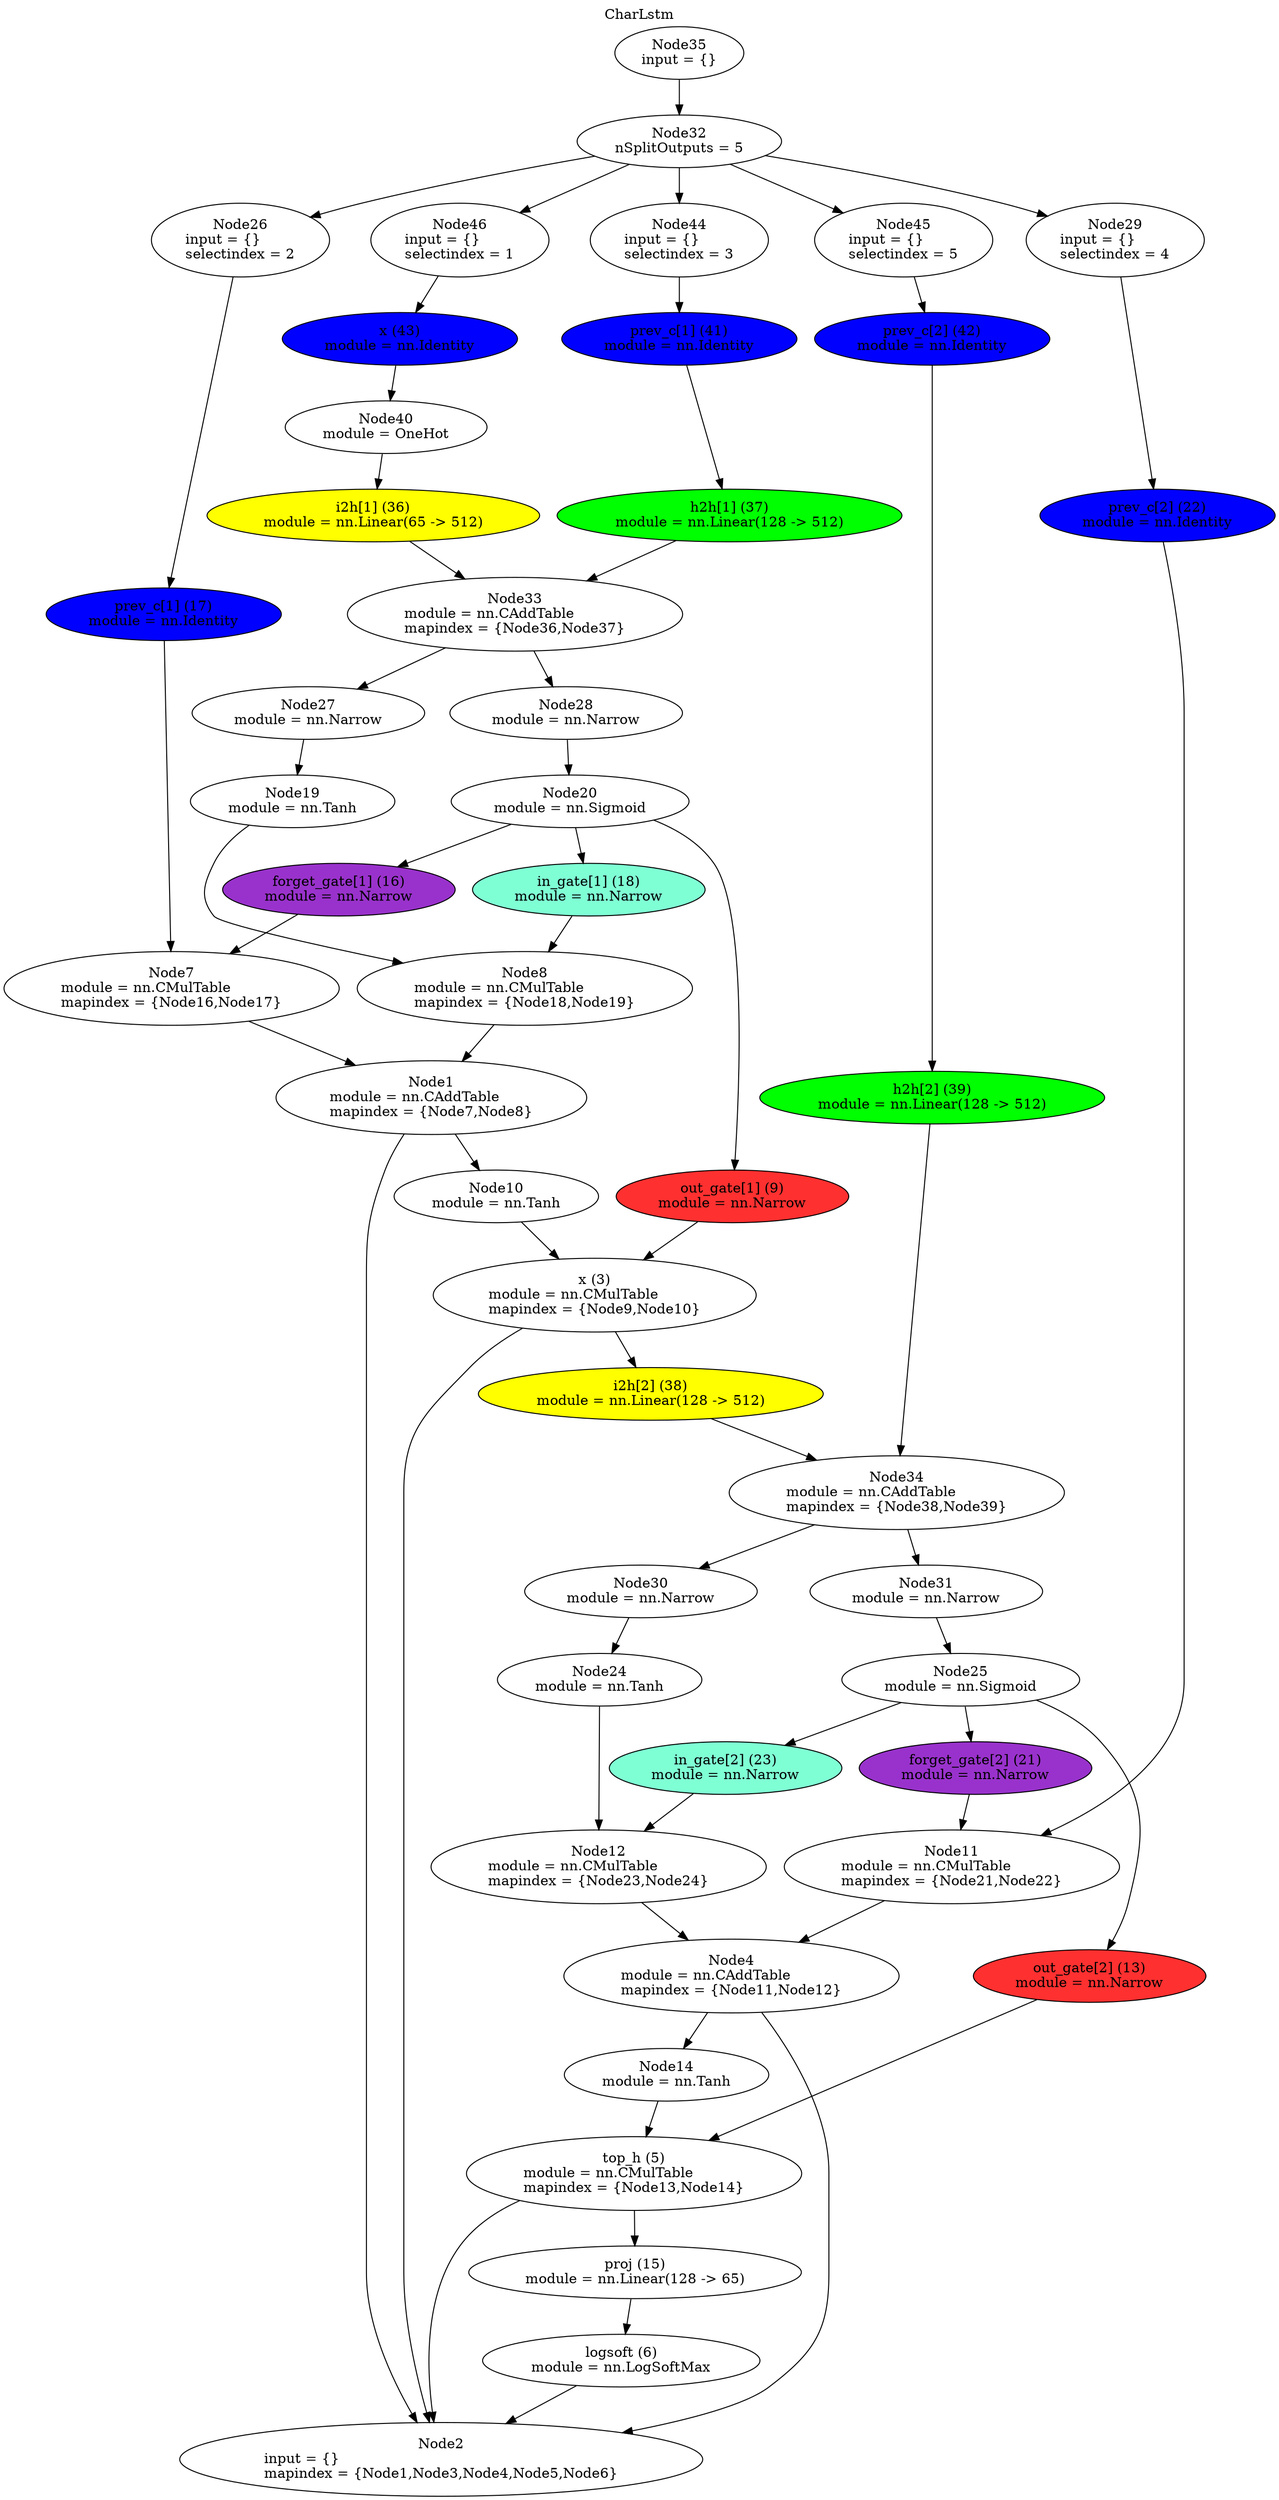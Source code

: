 digraph G {
labelloc="t";
label="CharLstm";
node [shape = oval]; 
n1[label="Node1\nmodule = nn.CAddTable\lmapindex = {Node7,Node8}" tooltip="[...e/ubuntu/torch/install/share/lua/5.1/crnn/model/LSTM.lua]:51"];
n2[label="Node2\ninput = {}\lmapindex = {Node1,Node3,Node4,Node5,Node6}" tooltip="[[C]]:-1"];
n3[label="x (3)\nmodule = nn.CMulTable\lmapindex = {Node9,Node10}" tooltip="[...e/ubuntu/torch/install/share/lua/5.1/crnn/model/LSTM.lua]:56"];
n4[label="Node4\nmodule = nn.CAddTable\lmapindex = {Node11,Node12}" tooltip="[...e/ubuntu/torch/install/share/lua/5.1/crnn/model/LSTM.lua]:51"];
n5[label="top_h (5)\nmodule = nn.CMulTable\lmapindex = {Node13,Node14}" tooltip="[...e/ubuntu/torch/install/share/lua/5.1/crnn/model/LSTM.lua]:56"];
n6[label="logsoft (6)\nmodule = nn.LogSoftMax" tooltip="[...e/ubuntu/torch/install/share/lua/5.1/crnn/model/LSTM.lua]:66"];
n7[label="Node7\nmodule = nn.CMulTable\lmapindex = {Node16,Node17}" tooltip="[...e/ubuntu/torch/install/share/lua/5.1/crnn/model/LSTM.lua]:52"];
n8[label="Node8\nmodule = nn.CMulTable\lmapindex = {Node18,Node19}" tooltip="[...e/ubuntu/torch/install/share/lua/5.1/crnn/model/LSTM.lua]:53"];
n9[label="out_gate[1] (9)\nmodule = nn.Narrow" style=filled tooltip="[...e/ubuntu/torch/install/share/lua/5.1/crnn/model/LSTM.lua]:45" fillcolor="firebrick1"];
n10[label="Node10\nmodule = nn.Tanh" tooltip="[...e/ubuntu/torch/install/share/lua/5.1/crnn/model/LSTM.lua]:56"];
n11[label="Node11\nmodule = nn.CMulTable\lmapindex = {Node21,Node22}" tooltip="[...e/ubuntu/torch/install/share/lua/5.1/crnn/model/LSTM.lua]:52"];
n12[label="Node12\nmodule = nn.CMulTable\lmapindex = {Node23,Node24}" tooltip="[...e/ubuntu/torch/install/share/lua/5.1/crnn/model/LSTM.lua]:53"];
n13[label="out_gate[2] (13)\nmodule = nn.Narrow" style=filled tooltip="[...e/ubuntu/torch/install/share/lua/5.1/crnn/model/LSTM.lua]:45" fillcolor="firebrick1"];
n14[label="Node14\nmodule = nn.Tanh" tooltip="[...e/ubuntu/torch/install/share/lua/5.1/crnn/model/LSTM.lua]:56"];
n15[label="proj (15)\nmodule = nn.Linear(128 -> 65)" tooltip="[...e/ubuntu/torch/install/share/lua/5.1/crnn/model/LSTM.lua]:65"];
n16[label="forget_gate[1] (16)\nmodule = nn.Narrow" style=filled tooltip="[...e/ubuntu/torch/install/share/lua/5.1/crnn/model/LSTM.lua]:43" fillcolor=darkorchid];
n17[label="prev_c[1] (17)\nmodule = nn.Identity" style=filled tooltip="[...e/ubuntu/torch/install/share/lua/5.1/crnn/model/LSTM.lua]:11" fillcolor=blue];
n18[label="in_gate[1] (18)\nmodule = nn.Narrow" style=filled tooltip="[...e/ubuntu/torch/install/share/lua/5.1/crnn/model/LSTM.lua]:41" fillcolor=aquamarine];
n19[label="Node19\nmodule = nn.Tanh" tooltip="[...e/ubuntu/torch/install/share/lua/5.1/crnn/model/LSTM.lua]:49"];
n20[label="Node20\nmodule = nn.Sigmoid" tooltip="[...e/ubuntu/torch/install/share/lua/5.1/crnn/model/LSTM.lua]:40"];
n21[label="forget_gate[2] (21)\nmodule = nn.Narrow" style=filled tooltip="[...e/ubuntu/torch/install/share/lua/5.1/crnn/model/LSTM.lua]:43" fillcolor=darkorchid];
n22[label="prev_c[2] (22)\nmodule = nn.Identity" style=filled tooltip="[...e/ubuntu/torch/install/share/lua/5.1/crnn/model/LSTM.lua]:11" fillcolor=blue];
n23[label="in_gate[2] (23)\nmodule = nn.Narrow" style=filled tooltip="[...e/ubuntu/torch/install/share/lua/5.1/crnn/model/LSTM.lua]:41" fillcolor=aquamarine];
n24[label="Node24\nmodule = nn.Tanh" tooltip="[...e/ubuntu/torch/install/share/lua/5.1/crnn/model/LSTM.lua]:49"];
n25[label="Node25\nmodule = nn.Sigmoid" tooltip="[...e/ubuntu/torch/install/share/lua/5.1/crnn/model/LSTM.lua]:40"];
n26[label="Node26\ninput = {}\lselectindex = 2" tooltip="[[C]]:-1-2"];
n27[label="Node27\nmodule = nn.Narrow" tooltip="[...e/ubuntu/torch/install/share/lua/5.1/crnn/model/LSTM.lua]:48"];
n28[label="Node28\nmodule = nn.Narrow" tooltip="[...e/ubuntu/torch/install/share/lua/5.1/crnn/model/LSTM.lua]:39"];
n29[label="Node29\ninput = {}\lselectindex = 4" tooltip="[[C]]:-1-4"];
n30[label="Node30\nmodule = nn.Narrow" tooltip="[...e/ubuntu/torch/install/share/lua/5.1/crnn/model/LSTM.lua]:48"];
n31[label="Node31\nmodule = nn.Narrow" tooltip="[...e/ubuntu/torch/install/share/lua/5.1/crnn/model/LSTM.lua]:39"];
n32[label="Node32\nnSplitOutputs = 5" tooltip="[[C]]:-1-mnode"];
n33[label="Node33\nmodule = nn.CAddTable\lmapindex = {Node36,Node37}" tooltip="[...e/ubuntu/torch/install/share/lua/5.1/crnn/model/LSTM.lua]:37"];
n34[label="Node34\nmodule = nn.CAddTable\lmapindex = {Node38,Node39}" tooltip="[...e/ubuntu/torch/install/share/lua/5.1/crnn/model/LSTM.lua]:37"];
n35[label="Node35\ninput = {}" tooltip="[[C]]:-1"];
n36[label="i2h[1] (36)\nmodule = nn.Linear(65 -> 512)" style=filled tooltip="[...e/ubuntu/torch/install/share/lua/5.1/crnn/model/LSTM.lua]:33" fillcolor=yellow];
n37[label="h2h[1] (37)\nmodule = nn.Linear(128 -> 512)" style=filled tooltip="[...e/ubuntu/torch/install/share/lua/5.1/crnn/model/LSTM.lua]:35" fillcolor=green];
n38[label="i2h[2] (38)\nmodule = nn.Linear(128 -> 512)" style=filled tooltip="[...e/ubuntu/torch/install/share/lua/5.1/crnn/model/LSTM.lua]:33" fillcolor=yellow];
n39[label="h2h[2] (39)\nmodule = nn.Linear(128 -> 512)" style=filled tooltip="[...e/ubuntu/torch/install/share/lua/5.1/crnn/model/LSTM.lua]:35" fillcolor=green];
n40[label="Node40\nmodule = OneHot" tooltip="[...e/ubuntu/torch/install/share/lua/5.1/crnn/model/LSTM.lua]:25"];
n41[label="prev_c[1] (41)\nmodule = nn.Identity" style=filled tooltip="[...e/ubuntu/torch/install/share/lua/5.1/crnn/model/LSTM.lua]:13" fillcolor=blue];
n42[label="prev_c[2] (42)\nmodule = nn.Identity" style=filled tooltip="[...e/ubuntu/torch/install/share/lua/5.1/crnn/model/LSTM.lua]:13" fillcolor=blue];
n43[label="x (43)\nmodule = nn.Identity" style=filled tooltip="[...e/ubuntu/torch/install/share/lua/5.1/crnn/model/LSTM.lua]:8" fillcolor=blue];
n44[label="Node44\ninput = {}\lselectindex = 3" tooltip="[[C]]:-1-3"];
n45[label="Node45\ninput = {}\lselectindex = 5" tooltip="[[C]]:-1-5"];
n46[label="Node46\ninput = {}\lselectindex = 1" tooltip="[[C]]:-1-1"];
n1 -> n2;
n3 -> n2;
n4 -> n2;
n5 -> n2;
n6 -> n2;
n7 -> n1;
n8 -> n1;
n9 -> n3;
n10 -> n3;
n11 -> n4;
n12 -> n4;
n13 -> n5;
n14 -> n5;
n15 -> n6;
n16 -> n7;
n17 -> n7;
n18 -> n8;
n19 -> n8;
n20 -> n9;
n1 -> n10;
n21 -> n11;
n22 -> n11;
n23 -> n12;
n24 -> n12;
n25 -> n13;
n4 -> n14;
n5 -> n15;
n20 -> n16;
n26 -> n17;
n20 -> n18;
n27 -> n19;
n28 -> n20;
n25 -> n21;
n29 -> n22;
n25 -> n23;
n30 -> n24;
n31 -> n25;
n32 -> n26;
n33 -> n27;
n33 -> n28;
n32 -> n29;
n34 -> n30;
n34 -> n31;
n35 -> n32;
n36 -> n33;
n37 -> n33;
n38 -> n34;
n39 -> n34;
n40 -> n36;
n41 -> n37;
n3 -> n38;
n42 -> n39;
n43 -> n40;
n44 -> n41;
n45 -> n42;
n46 -> n43;
n32 -> n44;
n32 -> n45;
n32 -> n46;
}